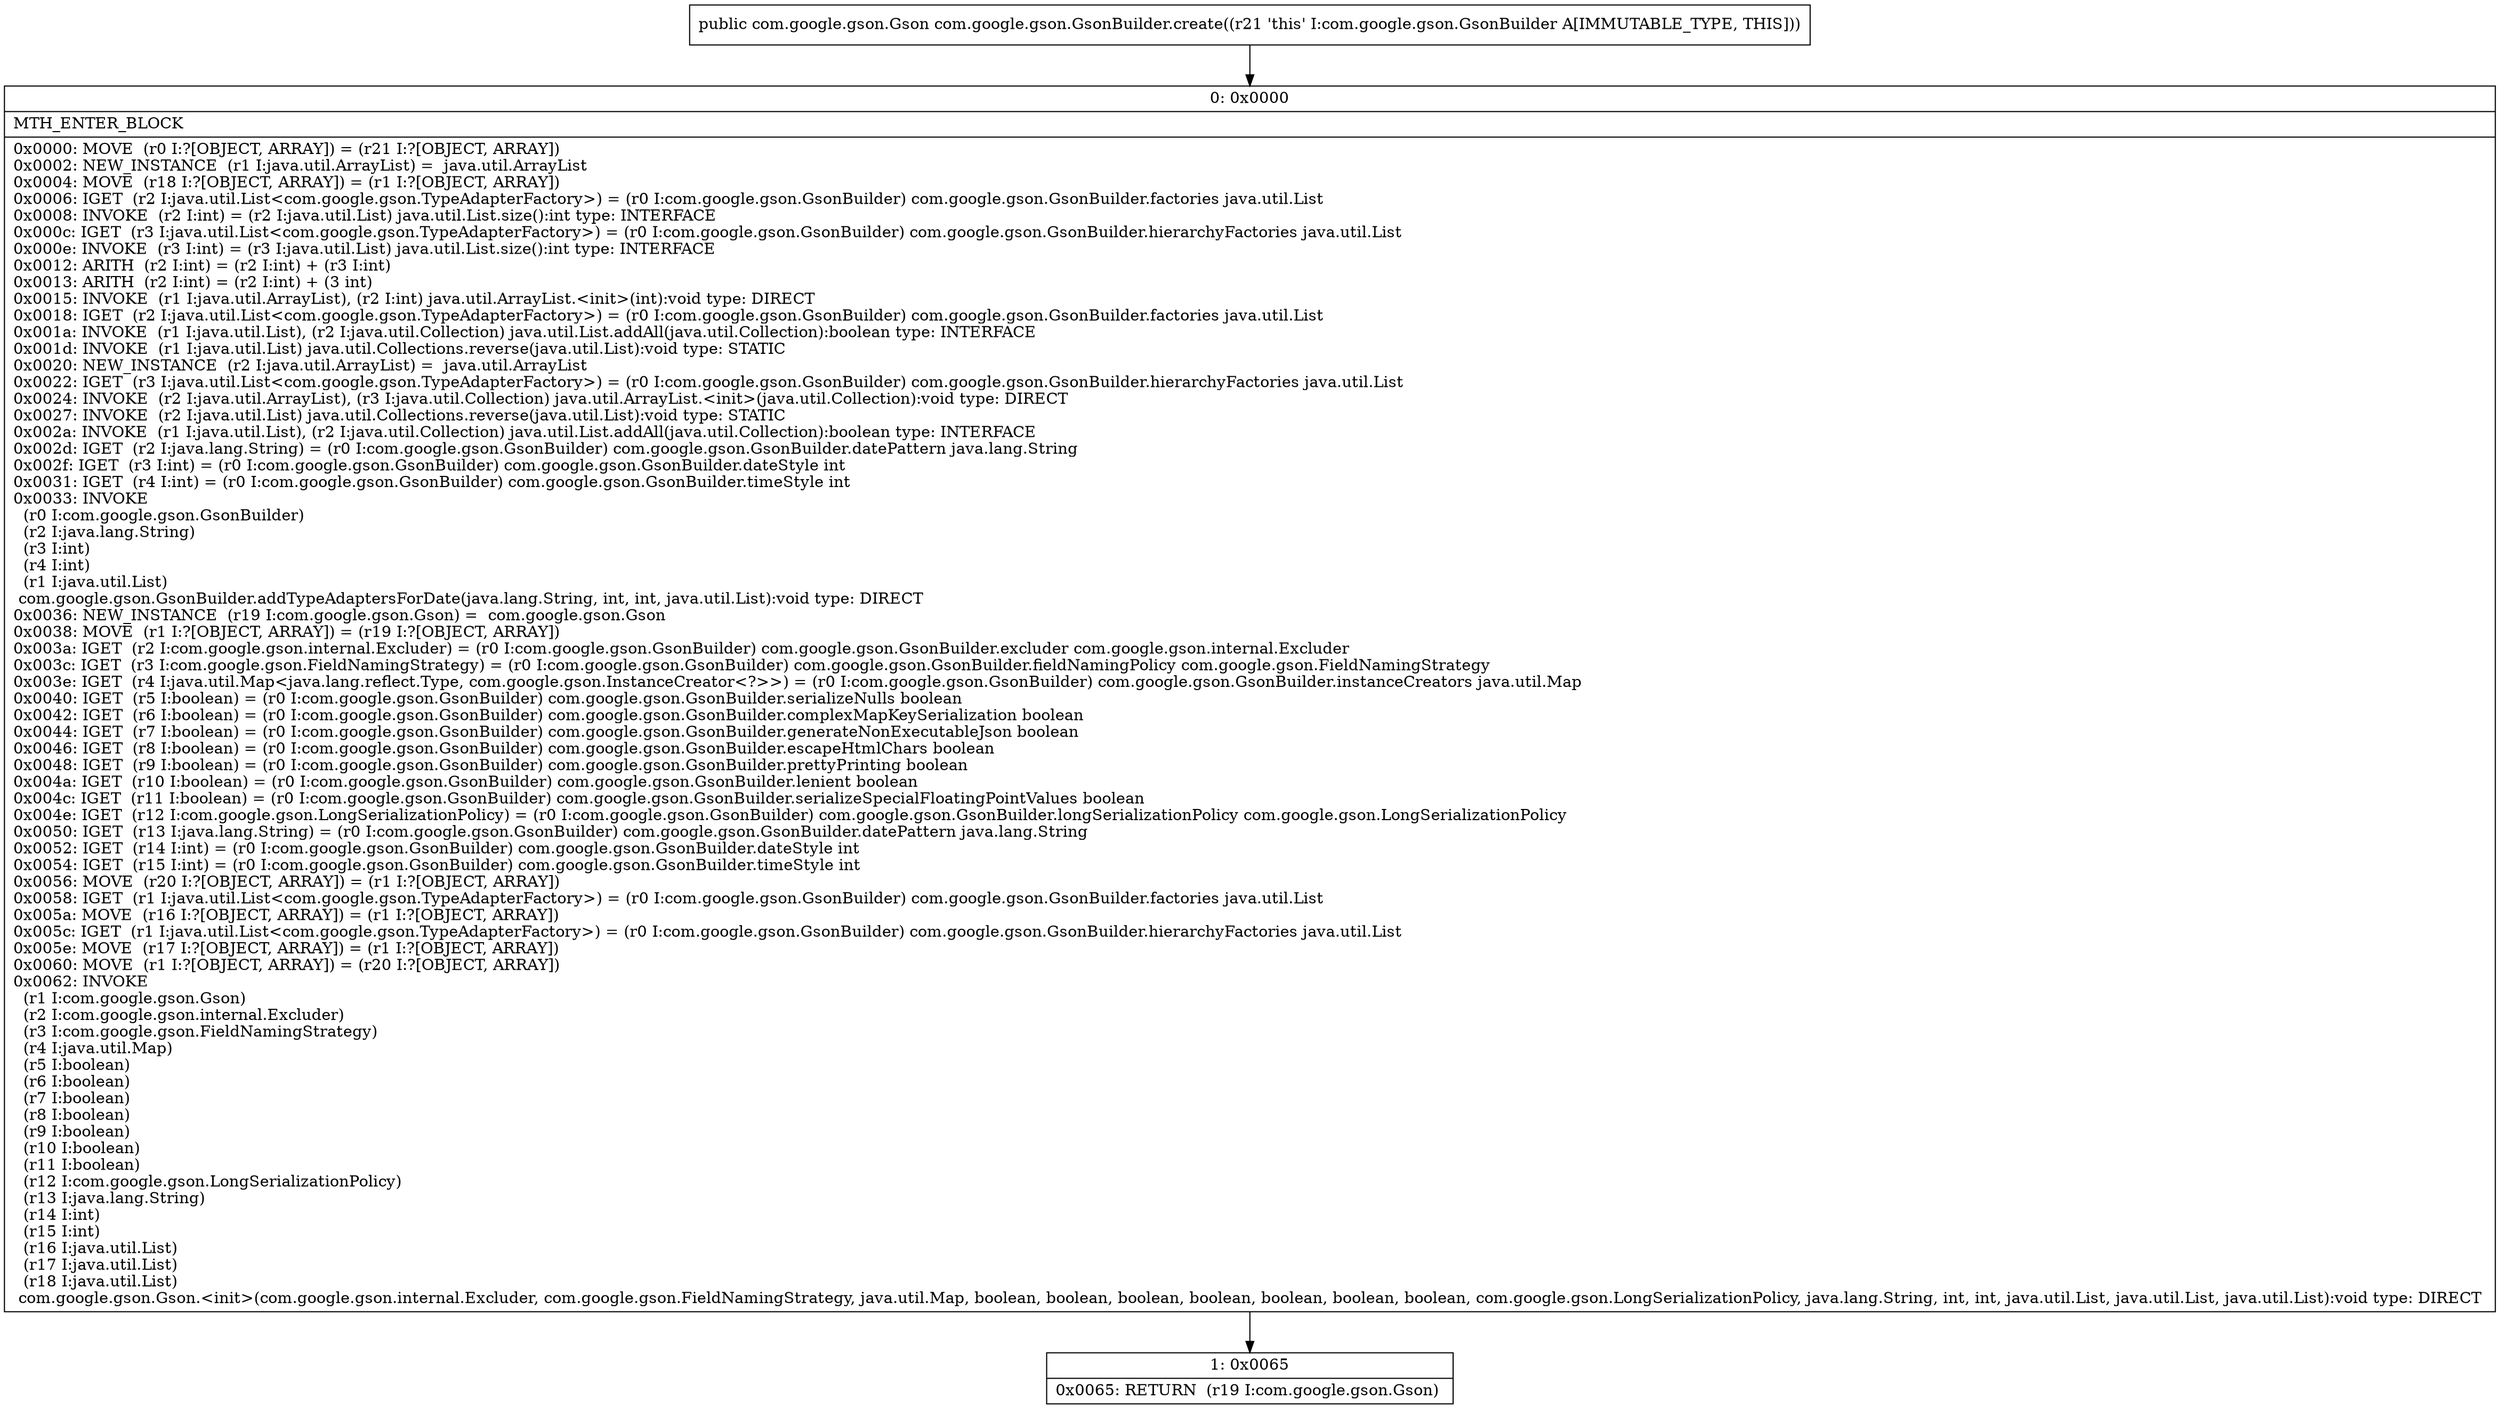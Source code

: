 digraph "CFG forcom.google.gson.GsonBuilder.create()Lcom\/google\/gson\/Gson;" {
Node_0 [shape=record,label="{0\:\ 0x0000|MTH_ENTER_BLOCK\l|0x0000: MOVE  (r0 I:?[OBJECT, ARRAY]) = (r21 I:?[OBJECT, ARRAY]) \l0x0002: NEW_INSTANCE  (r1 I:java.util.ArrayList) =  java.util.ArrayList \l0x0004: MOVE  (r18 I:?[OBJECT, ARRAY]) = (r1 I:?[OBJECT, ARRAY]) \l0x0006: IGET  (r2 I:java.util.List\<com.google.gson.TypeAdapterFactory\>) = (r0 I:com.google.gson.GsonBuilder) com.google.gson.GsonBuilder.factories java.util.List \l0x0008: INVOKE  (r2 I:int) = (r2 I:java.util.List) java.util.List.size():int type: INTERFACE \l0x000c: IGET  (r3 I:java.util.List\<com.google.gson.TypeAdapterFactory\>) = (r0 I:com.google.gson.GsonBuilder) com.google.gson.GsonBuilder.hierarchyFactories java.util.List \l0x000e: INVOKE  (r3 I:int) = (r3 I:java.util.List) java.util.List.size():int type: INTERFACE \l0x0012: ARITH  (r2 I:int) = (r2 I:int) + (r3 I:int) \l0x0013: ARITH  (r2 I:int) = (r2 I:int) + (3 int) \l0x0015: INVOKE  (r1 I:java.util.ArrayList), (r2 I:int) java.util.ArrayList.\<init\>(int):void type: DIRECT \l0x0018: IGET  (r2 I:java.util.List\<com.google.gson.TypeAdapterFactory\>) = (r0 I:com.google.gson.GsonBuilder) com.google.gson.GsonBuilder.factories java.util.List \l0x001a: INVOKE  (r1 I:java.util.List), (r2 I:java.util.Collection) java.util.List.addAll(java.util.Collection):boolean type: INTERFACE \l0x001d: INVOKE  (r1 I:java.util.List) java.util.Collections.reverse(java.util.List):void type: STATIC \l0x0020: NEW_INSTANCE  (r2 I:java.util.ArrayList) =  java.util.ArrayList \l0x0022: IGET  (r3 I:java.util.List\<com.google.gson.TypeAdapterFactory\>) = (r0 I:com.google.gson.GsonBuilder) com.google.gson.GsonBuilder.hierarchyFactories java.util.List \l0x0024: INVOKE  (r2 I:java.util.ArrayList), (r3 I:java.util.Collection) java.util.ArrayList.\<init\>(java.util.Collection):void type: DIRECT \l0x0027: INVOKE  (r2 I:java.util.List) java.util.Collections.reverse(java.util.List):void type: STATIC \l0x002a: INVOKE  (r1 I:java.util.List), (r2 I:java.util.Collection) java.util.List.addAll(java.util.Collection):boolean type: INTERFACE \l0x002d: IGET  (r2 I:java.lang.String) = (r0 I:com.google.gson.GsonBuilder) com.google.gson.GsonBuilder.datePattern java.lang.String \l0x002f: IGET  (r3 I:int) = (r0 I:com.google.gson.GsonBuilder) com.google.gson.GsonBuilder.dateStyle int \l0x0031: IGET  (r4 I:int) = (r0 I:com.google.gson.GsonBuilder) com.google.gson.GsonBuilder.timeStyle int \l0x0033: INVOKE  \l  (r0 I:com.google.gson.GsonBuilder)\l  (r2 I:java.lang.String)\l  (r3 I:int)\l  (r4 I:int)\l  (r1 I:java.util.List)\l com.google.gson.GsonBuilder.addTypeAdaptersForDate(java.lang.String, int, int, java.util.List):void type: DIRECT \l0x0036: NEW_INSTANCE  (r19 I:com.google.gson.Gson) =  com.google.gson.Gson \l0x0038: MOVE  (r1 I:?[OBJECT, ARRAY]) = (r19 I:?[OBJECT, ARRAY]) \l0x003a: IGET  (r2 I:com.google.gson.internal.Excluder) = (r0 I:com.google.gson.GsonBuilder) com.google.gson.GsonBuilder.excluder com.google.gson.internal.Excluder \l0x003c: IGET  (r3 I:com.google.gson.FieldNamingStrategy) = (r0 I:com.google.gson.GsonBuilder) com.google.gson.GsonBuilder.fieldNamingPolicy com.google.gson.FieldNamingStrategy \l0x003e: IGET  (r4 I:java.util.Map\<java.lang.reflect.Type, com.google.gson.InstanceCreator\<?\>\>) = (r0 I:com.google.gson.GsonBuilder) com.google.gson.GsonBuilder.instanceCreators java.util.Map \l0x0040: IGET  (r5 I:boolean) = (r0 I:com.google.gson.GsonBuilder) com.google.gson.GsonBuilder.serializeNulls boolean \l0x0042: IGET  (r6 I:boolean) = (r0 I:com.google.gson.GsonBuilder) com.google.gson.GsonBuilder.complexMapKeySerialization boolean \l0x0044: IGET  (r7 I:boolean) = (r0 I:com.google.gson.GsonBuilder) com.google.gson.GsonBuilder.generateNonExecutableJson boolean \l0x0046: IGET  (r8 I:boolean) = (r0 I:com.google.gson.GsonBuilder) com.google.gson.GsonBuilder.escapeHtmlChars boolean \l0x0048: IGET  (r9 I:boolean) = (r0 I:com.google.gson.GsonBuilder) com.google.gson.GsonBuilder.prettyPrinting boolean \l0x004a: IGET  (r10 I:boolean) = (r0 I:com.google.gson.GsonBuilder) com.google.gson.GsonBuilder.lenient boolean \l0x004c: IGET  (r11 I:boolean) = (r0 I:com.google.gson.GsonBuilder) com.google.gson.GsonBuilder.serializeSpecialFloatingPointValues boolean \l0x004e: IGET  (r12 I:com.google.gson.LongSerializationPolicy) = (r0 I:com.google.gson.GsonBuilder) com.google.gson.GsonBuilder.longSerializationPolicy com.google.gson.LongSerializationPolicy \l0x0050: IGET  (r13 I:java.lang.String) = (r0 I:com.google.gson.GsonBuilder) com.google.gson.GsonBuilder.datePattern java.lang.String \l0x0052: IGET  (r14 I:int) = (r0 I:com.google.gson.GsonBuilder) com.google.gson.GsonBuilder.dateStyle int \l0x0054: IGET  (r15 I:int) = (r0 I:com.google.gson.GsonBuilder) com.google.gson.GsonBuilder.timeStyle int \l0x0056: MOVE  (r20 I:?[OBJECT, ARRAY]) = (r1 I:?[OBJECT, ARRAY]) \l0x0058: IGET  (r1 I:java.util.List\<com.google.gson.TypeAdapterFactory\>) = (r0 I:com.google.gson.GsonBuilder) com.google.gson.GsonBuilder.factories java.util.List \l0x005a: MOVE  (r16 I:?[OBJECT, ARRAY]) = (r1 I:?[OBJECT, ARRAY]) \l0x005c: IGET  (r1 I:java.util.List\<com.google.gson.TypeAdapterFactory\>) = (r0 I:com.google.gson.GsonBuilder) com.google.gson.GsonBuilder.hierarchyFactories java.util.List \l0x005e: MOVE  (r17 I:?[OBJECT, ARRAY]) = (r1 I:?[OBJECT, ARRAY]) \l0x0060: MOVE  (r1 I:?[OBJECT, ARRAY]) = (r20 I:?[OBJECT, ARRAY]) \l0x0062: INVOKE  \l  (r1 I:com.google.gson.Gson)\l  (r2 I:com.google.gson.internal.Excluder)\l  (r3 I:com.google.gson.FieldNamingStrategy)\l  (r4 I:java.util.Map)\l  (r5 I:boolean)\l  (r6 I:boolean)\l  (r7 I:boolean)\l  (r8 I:boolean)\l  (r9 I:boolean)\l  (r10 I:boolean)\l  (r11 I:boolean)\l  (r12 I:com.google.gson.LongSerializationPolicy)\l  (r13 I:java.lang.String)\l  (r14 I:int)\l  (r15 I:int)\l  (r16 I:java.util.List)\l  (r17 I:java.util.List)\l  (r18 I:java.util.List)\l com.google.gson.Gson.\<init\>(com.google.gson.internal.Excluder, com.google.gson.FieldNamingStrategy, java.util.Map, boolean, boolean, boolean, boolean, boolean, boolean, boolean, com.google.gson.LongSerializationPolicy, java.lang.String, int, int, java.util.List, java.util.List, java.util.List):void type: DIRECT \l}"];
Node_1 [shape=record,label="{1\:\ 0x0065|0x0065: RETURN  (r19 I:com.google.gson.Gson) \l}"];
MethodNode[shape=record,label="{public com.google.gson.Gson com.google.gson.GsonBuilder.create((r21 'this' I:com.google.gson.GsonBuilder A[IMMUTABLE_TYPE, THIS])) }"];
MethodNode -> Node_0;
Node_0 -> Node_1;
}

